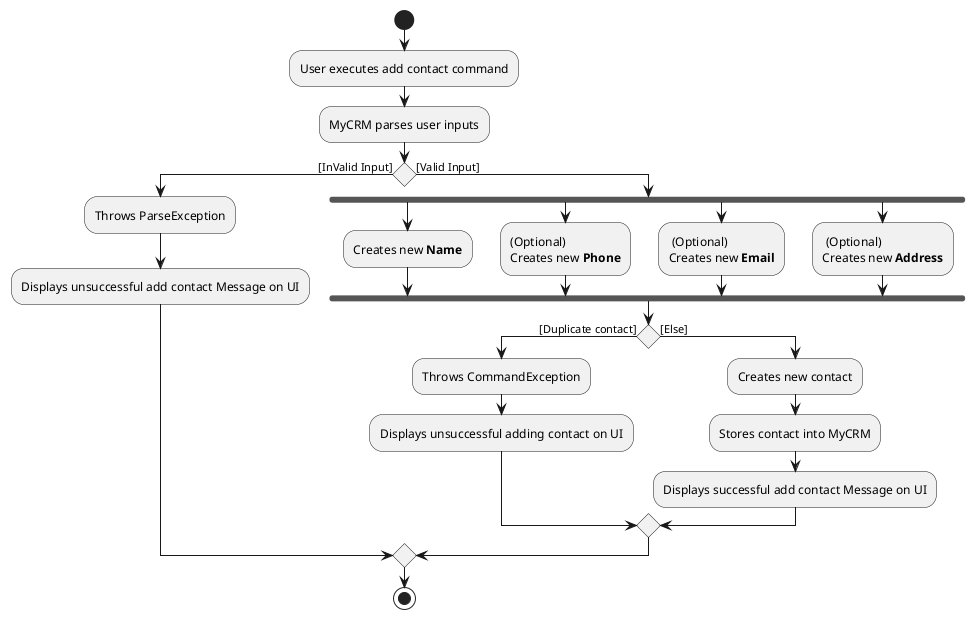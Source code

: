 @startuml
start
:User executes add contact command;
:MyCRM parses user inputs;
if() then ([InValid Input])
    :Throws ParseException;
    :Displays unsuccessful add contact Message on UI;
else ([Valid Input])
    fork
    :Creates new **Name**;
    fork again
    :(Optional)
    Creates new **Phone**;
    fork again
    : (Optional)
    Creates new **Email**;
    fork again
    : (Optional)
    Creates new **Address**;
    end fork
    if () then ([Duplicate contact])
            :Throws CommandException;
            :Displays unsuccessful adding contact on UI;
        else ([Else])
    :Creates new contact;
    :Stores contact into MyCRM;
    :Displays successful add contact Message on UI;
    endif
endif;
stop
@enduml

